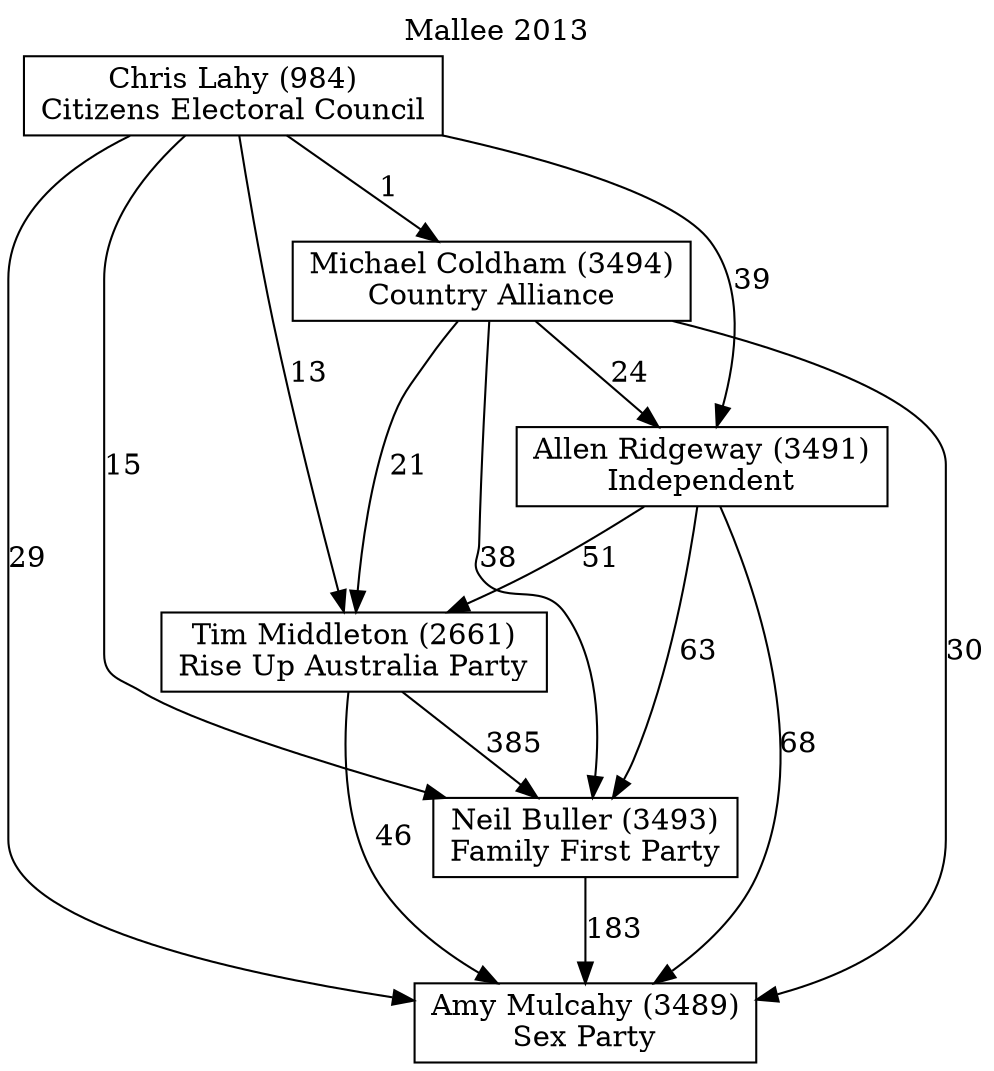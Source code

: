// House preference flow
digraph "Amy Mulcahy (3489)_Mallee_2013" {
	graph [label="Mallee 2013" labelloc=t mclimit=2]
	node [shape=box]
	"Amy Mulcahy (3489)" [label="Amy Mulcahy (3489)
Sex Party"]
	"Neil Buller (3493)" [label="Neil Buller (3493)
Family First Party"]
	"Tim Middleton (2661)" [label="Tim Middleton (2661)
Rise Up Australia Party"]
	"Allen Ridgeway (3491)" [label="Allen Ridgeway (3491)
Independent"]
	"Michael Coldham (3494)" [label="Michael Coldham (3494)
Country Alliance"]
	"Chris Lahy (984)" [label="Chris Lahy (984)
Citizens Electoral Council"]
	"Neil Buller (3493)" -> "Amy Mulcahy (3489)" [label=183]
	"Tim Middleton (2661)" -> "Neil Buller (3493)" [label=385]
	"Allen Ridgeway (3491)" -> "Tim Middleton (2661)" [label=51]
	"Michael Coldham (3494)" -> "Allen Ridgeway (3491)" [label=24]
	"Chris Lahy (984)" -> "Michael Coldham (3494)" [label=1]
	"Tim Middleton (2661)" -> "Amy Mulcahy (3489)" [label=46]
	"Allen Ridgeway (3491)" -> "Amy Mulcahy (3489)" [label=68]
	"Michael Coldham (3494)" -> "Amy Mulcahy (3489)" [label=30]
	"Chris Lahy (984)" -> "Amy Mulcahy (3489)" [label=29]
	"Chris Lahy (984)" -> "Allen Ridgeway (3491)" [label=39]
	"Michael Coldham (3494)" -> "Tim Middleton (2661)" [label=21]
	"Chris Lahy (984)" -> "Tim Middleton (2661)" [label=13]
	"Allen Ridgeway (3491)" -> "Neil Buller (3493)" [label=63]
	"Michael Coldham (3494)" -> "Neil Buller (3493)" [label=38]
	"Chris Lahy (984)" -> "Neil Buller (3493)" [label=15]
}
